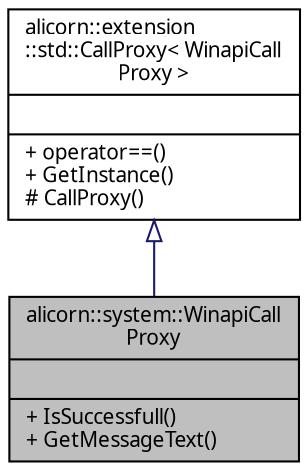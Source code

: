 digraph "alicorn::system::WinapiCallProxy"
{
 // INTERACTIVE_SVG=YES
  edge [fontname="Verdana",fontsize="10",labelfontname="Verdana",labelfontsize="10"];
  node [fontname="Verdana",fontsize="10",shape=record];
  Node1 [label="{alicorn::system::WinapiCall\lProxy\n||+ IsSuccessfull()\l+ GetMessageText()\l}",height=0.2,width=0.4,color="black", fillcolor="grey75", style="filled", fontcolor="black"];
  Node2 -> Node1 [dir="back",color="midnightblue",fontsize="10",style="solid",arrowtail="onormal",fontname="Verdana"];
  Node2 [label="{alicorn::extension\l::std::CallProxy\< WinapiCall\lProxy \>\n||+ operator==()\l+ GetInstance()\l# CallProxy()\l}",height=0.2,width=0.4,color="black", fillcolor="white", style="filled",URL="$a00068.html"];
}
